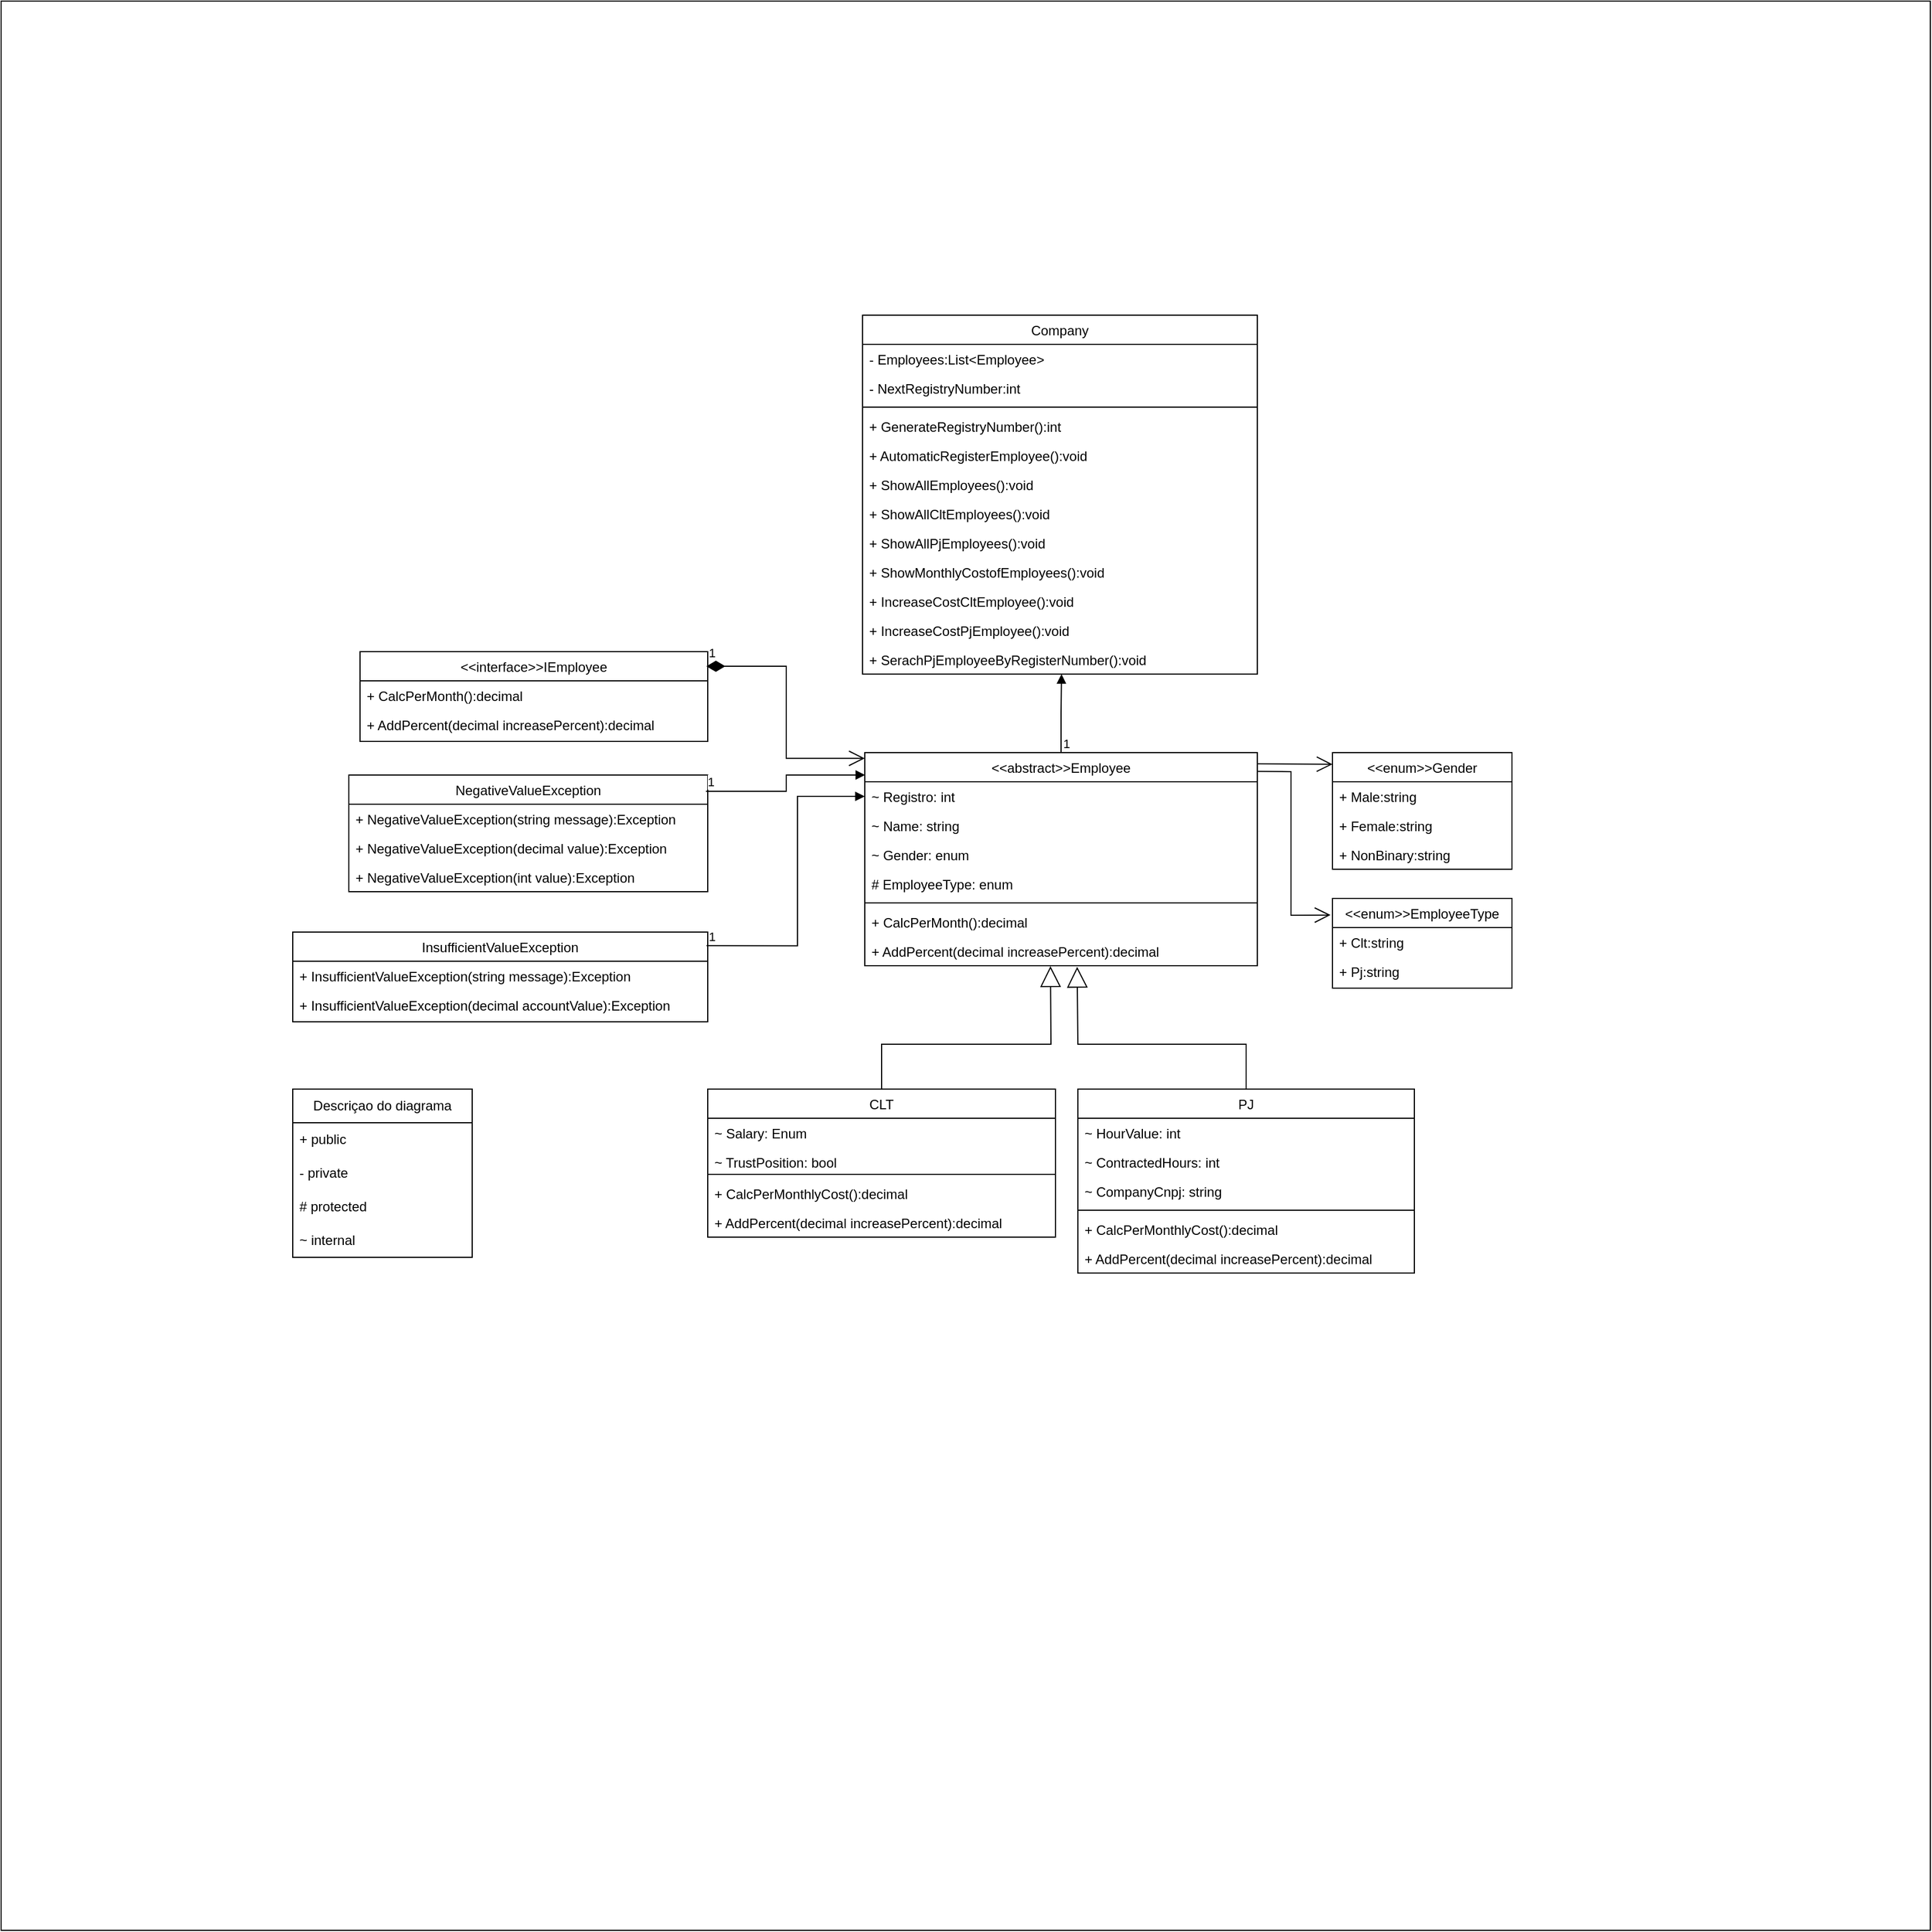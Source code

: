 <mxfile version="21.7.1" type="device">
  <diagram id="C5RBs43oDa-KdzZeNtuy" name="Page-1">
    <mxGraphModel dx="2863" dy="1965" grid="1" gridSize="10" guides="1" tooltips="1" connect="1" arrows="1" fold="1" page="1" pageScale="1" pageWidth="827" pageHeight="1169" math="0" shadow="0">
      <root>
        <mxCell id="WIyWlLk6GJQsqaUBKTNV-0" />
        <mxCell id="WIyWlLk6GJQsqaUBKTNV-1" parent="WIyWlLk6GJQsqaUBKTNV-0" />
        <mxCell id="K3KjiJS-RZX1q9UFe2Zl-24" value="" style="whiteSpace=wrap;html=1;aspect=fixed;" parent="WIyWlLk6GJQsqaUBKTNV-1" vertex="1">
          <mxGeometry x="-520" y="-230" width="1720" height="1720" as="geometry" />
        </mxCell>
        <mxCell id="K3KjiJS-RZX1q9UFe2Zl-26" value="CLT" style="swimlane;fontStyle=0;align=center;verticalAlign=top;childLayout=stackLayout;horizontal=1;startSize=26;horizontalStack=0;resizeParent=1;resizeLast=0;collapsible=1;marginBottom=0;rounded=0;shadow=0;strokeWidth=1;" parent="WIyWlLk6GJQsqaUBKTNV-1" vertex="1">
          <mxGeometry x="110" y="740" width="310" height="132" as="geometry">
            <mxRectangle x="110" y="740" width="160" height="26" as="alternateBounds" />
          </mxGeometry>
        </mxCell>
        <mxCell id="K3KjiJS-RZX1q9UFe2Zl-27" value="~ Salary: Enum" style="text;align=left;verticalAlign=top;spacingLeft=4;spacingRight=4;overflow=hidden;rotatable=0;points=[[0,0.5],[1,0.5]];portConstraint=eastwest;rounded=0;shadow=0;html=0;" parent="K3KjiJS-RZX1q9UFe2Zl-26" vertex="1">
          <mxGeometry y="26" width="310" height="26" as="geometry" />
        </mxCell>
        <mxCell id="K3KjiJS-RZX1q9UFe2Zl-28" value="~ TrustPosition: bool" style="text;align=left;verticalAlign=top;spacingLeft=4;spacingRight=4;overflow=hidden;rotatable=0;points=[[0,0.5],[1,0.5]];portConstraint=eastwest;rounded=0;shadow=0;html=0;" parent="K3KjiJS-RZX1q9UFe2Zl-26" vertex="1">
          <mxGeometry y="52" width="310" height="20" as="geometry" />
        </mxCell>
        <mxCell id="K3KjiJS-RZX1q9UFe2Zl-29" value="" style="line;html=1;strokeWidth=1;align=left;verticalAlign=middle;spacingTop=-1;spacingLeft=3;spacingRight=3;rotatable=0;labelPosition=right;points=[];portConstraint=eastwest;" parent="K3KjiJS-RZX1q9UFe2Zl-26" vertex="1">
          <mxGeometry y="72" width="310" height="8" as="geometry" />
        </mxCell>
        <mxCell id="K3KjiJS-RZX1q9UFe2Zl-30" value="+ CalcPerMonthlyCost():decimal" style="text;align=left;verticalAlign=top;spacingLeft=4;spacingRight=4;overflow=hidden;rotatable=0;points=[[0,0.5],[1,0.5]];portConstraint=eastwest;" parent="K3KjiJS-RZX1q9UFe2Zl-26" vertex="1">
          <mxGeometry y="80" width="310" height="26" as="geometry" />
        </mxCell>
        <mxCell id="K3KjiJS-RZX1q9UFe2Zl-31" value="+ AddPercent(decimal increasePercent):decimal" style="text;align=left;verticalAlign=top;spacingLeft=4;spacingRight=4;overflow=hidden;rotatable=0;points=[[0,0.5],[1,0.5]];portConstraint=eastwest;" parent="K3KjiJS-RZX1q9UFe2Zl-26" vertex="1">
          <mxGeometry y="106" width="310" height="26" as="geometry" />
        </mxCell>
        <mxCell id="K3KjiJS-RZX1q9UFe2Zl-33" value="PJ" style="swimlane;fontStyle=0;align=center;verticalAlign=top;childLayout=stackLayout;horizontal=1;startSize=26;horizontalStack=0;resizeParent=1;resizeLast=0;collapsible=1;marginBottom=0;rounded=0;shadow=0;strokeWidth=1;" parent="WIyWlLk6GJQsqaUBKTNV-1" vertex="1">
          <mxGeometry x="440" y="740" width="300" height="164" as="geometry">
            <mxRectangle x="530" y="740" width="160" height="26" as="alternateBounds" />
          </mxGeometry>
        </mxCell>
        <mxCell id="K3KjiJS-RZX1q9UFe2Zl-34" value="~ HourValue: int" style="text;align=left;verticalAlign=top;spacingLeft=4;spacingRight=4;overflow=hidden;rotatable=0;points=[[0,0.5],[1,0.5]];portConstraint=eastwest;rounded=0;shadow=0;html=0;" parent="K3KjiJS-RZX1q9UFe2Zl-33" vertex="1">
          <mxGeometry y="26" width="300" height="26" as="geometry" />
        </mxCell>
        <mxCell id="K3KjiJS-RZX1q9UFe2Zl-35" value="~ ContractedHours: int" style="text;align=left;verticalAlign=top;spacingLeft=4;spacingRight=4;overflow=hidden;rotatable=0;points=[[0,0.5],[1,0.5]];portConstraint=eastwest;rounded=0;shadow=0;html=0;" parent="K3KjiJS-RZX1q9UFe2Zl-33" vertex="1">
          <mxGeometry y="52" width="300" height="26" as="geometry" />
        </mxCell>
        <mxCell id="K3KjiJS-RZX1q9UFe2Zl-36" value="~ CompanyCnpj: string" style="text;align=left;verticalAlign=top;spacingLeft=4;spacingRight=4;overflow=hidden;rotatable=0;points=[[0,0.5],[1,0.5]];portConstraint=eastwest;rounded=0;shadow=0;html=0;" parent="K3KjiJS-RZX1q9UFe2Zl-33" vertex="1">
          <mxGeometry y="78" width="300" height="26" as="geometry" />
        </mxCell>
        <mxCell id="K3KjiJS-RZX1q9UFe2Zl-37" value="" style="line;html=1;strokeWidth=1;align=left;verticalAlign=middle;spacingTop=-1;spacingLeft=3;spacingRight=3;rotatable=0;labelPosition=right;points=[];portConstraint=eastwest;" parent="K3KjiJS-RZX1q9UFe2Zl-33" vertex="1">
          <mxGeometry y="104" width="300" height="8" as="geometry" />
        </mxCell>
        <mxCell id="K3KjiJS-RZX1q9UFe2Zl-38" value="+ CalcPerMonthlyCost():decimal" style="text;align=left;verticalAlign=top;spacingLeft=4;spacingRight=4;overflow=hidden;rotatable=0;points=[[0,0.5],[1,0.5]];portConstraint=eastwest;" parent="K3KjiJS-RZX1q9UFe2Zl-33" vertex="1">
          <mxGeometry y="112" width="300" height="26" as="geometry" />
        </mxCell>
        <mxCell id="K3KjiJS-RZX1q9UFe2Zl-39" value="+ AddPercent(decimal increasePercent):decimal" style="text;align=left;verticalAlign=top;spacingLeft=4;spacingRight=4;overflow=hidden;rotatable=0;points=[[0,0.5],[1,0.5]];portConstraint=eastwest;" parent="K3KjiJS-RZX1q9UFe2Zl-33" vertex="1">
          <mxGeometry y="138" width="300" height="26" as="geometry" />
        </mxCell>
        <mxCell id="K3KjiJS-RZX1q9UFe2Zl-40" value="&lt;&lt;abstract&gt;&gt;Employee" style="swimlane;fontStyle=0;align=center;verticalAlign=top;childLayout=stackLayout;horizontal=1;startSize=26;horizontalStack=0;resizeParent=1;resizeLast=0;collapsible=1;marginBottom=0;rounded=0;shadow=0;strokeWidth=1;" parent="WIyWlLk6GJQsqaUBKTNV-1" vertex="1">
          <mxGeometry x="250" y="440" width="350" height="190" as="geometry">
            <mxRectangle x="550" y="140" width="160" height="26" as="alternateBounds" />
          </mxGeometry>
        </mxCell>
        <mxCell id="K3KjiJS-RZX1q9UFe2Zl-41" value="~ Registro: int" style="text;align=left;verticalAlign=top;spacingLeft=4;spacingRight=4;overflow=hidden;rotatable=0;points=[[0,0.5],[1,0.5]];portConstraint=eastwest;" parent="K3KjiJS-RZX1q9UFe2Zl-40" vertex="1">
          <mxGeometry y="26" width="350" height="26" as="geometry" />
        </mxCell>
        <mxCell id="K3KjiJS-RZX1q9UFe2Zl-42" value="~ Name: string" style="text;align=left;verticalAlign=top;spacingLeft=4;spacingRight=4;overflow=hidden;rotatable=0;points=[[0,0.5],[1,0.5]];portConstraint=eastwest;rounded=0;shadow=0;html=0;" parent="K3KjiJS-RZX1q9UFe2Zl-40" vertex="1">
          <mxGeometry y="52" width="350" height="26" as="geometry" />
        </mxCell>
        <mxCell id="K3KjiJS-RZX1q9UFe2Zl-43" value="~ Gender: enum" style="text;align=left;verticalAlign=top;spacingLeft=4;spacingRight=4;overflow=hidden;rotatable=0;points=[[0,0.5],[1,0.5]];portConstraint=eastwest;rounded=0;shadow=0;html=0;" parent="K3KjiJS-RZX1q9UFe2Zl-40" vertex="1">
          <mxGeometry y="78" width="350" height="26" as="geometry" />
        </mxCell>
        <mxCell id="K3KjiJS-RZX1q9UFe2Zl-44" value="# EmployeeType: enum" style="text;align=left;verticalAlign=top;spacingLeft=4;spacingRight=4;overflow=hidden;rotatable=0;points=[[0,0.5],[1,0.5]];portConstraint=eastwest;rounded=0;shadow=0;html=0;" parent="K3KjiJS-RZX1q9UFe2Zl-40" vertex="1">
          <mxGeometry y="104" width="350" height="26" as="geometry" />
        </mxCell>
        <mxCell id="K3KjiJS-RZX1q9UFe2Zl-45" value="" style="line;html=1;strokeWidth=1;align=left;verticalAlign=middle;spacingTop=-1;spacingLeft=3;spacingRight=3;rotatable=0;labelPosition=right;points=[];portConstraint=eastwest;" parent="K3KjiJS-RZX1q9UFe2Zl-40" vertex="1">
          <mxGeometry y="130" width="350" height="8" as="geometry" />
        </mxCell>
        <mxCell id="K3KjiJS-RZX1q9UFe2Zl-46" value="+ CalcPerMonth():decimal" style="text;align=left;verticalAlign=top;spacingLeft=4;spacingRight=4;overflow=hidden;rotatable=0;points=[[0,0.5],[1,0.5]];portConstraint=eastwest;" parent="K3KjiJS-RZX1q9UFe2Zl-40" vertex="1">
          <mxGeometry y="138" width="350" height="26" as="geometry" />
        </mxCell>
        <mxCell id="K3KjiJS-RZX1q9UFe2Zl-47" value="+ AddPercent(decimal increasePercent):decimal " style="text;align=left;verticalAlign=top;spacingLeft=4;spacingRight=4;overflow=hidden;rotatable=0;points=[[0,0.5],[1,0.5]];portConstraint=eastwest;" parent="K3KjiJS-RZX1q9UFe2Zl-40" vertex="1">
          <mxGeometry y="164" width="350" height="26" as="geometry" />
        </mxCell>
        <mxCell id="K3KjiJS-RZX1q9UFe2Zl-48" value="&lt;&lt;enum&gt;&gt;EmployeeType" style="swimlane;fontStyle=0;align=center;verticalAlign=top;childLayout=stackLayout;horizontal=1;startSize=26;horizontalStack=0;resizeParent=1;resizeLast=0;collapsible=1;marginBottom=0;rounded=0;shadow=0;strokeWidth=1;" parent="WIyWlLk6GJQsqaUBKTNV-1" vertex="1">
          <mxGeometry x="667" y="570" width="160" height="80" as="geometry">
            <mxRectangle x="550" y="140" width="160" height="26" as="alternateBounds" />
          </mxGeometry>
        </mxCell>
        <mxCell id="K3KjiJS-RZX1q9UFe2Zl-49" value="+ Clt:string" style="text;align=left;verticalAlign=top;spacingLeft=4;spacingRight=4;overflow=hidden;rotatable=0;points=[[0,0.5],[1,0.5]];portConstraint=eastwest;rounded=0;shadow=0;html=0;" parent="K3KjiJS-RZX1q9UFe2Zl-48" vertex="1">
          <mxGeometry y="26" width="160" height="26" as="geometry" />
        </mxCell>
        <mxCell id="K3KjiJS-RZX1q9UFe2Zl-50" value="+ Pj:string" style="text;align=left;verticalAlign=top;spacingLeft=4;spacingRight=4;overflow=hidden;rotatable=0;points=[[0,0.5],[1,0.5]];portConstraint=eastwest;rounded=0;shadow=0;html=0;" parent="K3KjiJS-RZX1q9UFe2Zl-48" vertex="1">
          <mxGeometry y="52" width="160" height="26" as="geometry" />
        </mxCell>
        <mxCell id="K3KjiJS-RZX1q9UFe2Zl-51" value="&lt;&lt;enum&gt;&gt;Gender" style="swimlane;fontStyle=0;align=center;verticalAlign=top;childLayout=stackLayout;horizontal=1;startSize=26;horizontalStack=0;resizeParent=1;resizeLast=0;collapsible=1;marginBottom=0;rounded=0;shadow=0;strokeWidth=1;" parent="WIyWlLk6GJQsqaUBKTNV-1" vertex="1">
          <mxGeometry x="667" y="440" width="160" height="104" as="geometry">
            <mxRectangle x="667" y="580" width="160" height="26" as="alternateBounds" />
          </mxGeometry>
        </mxCell>
        <mxCell id="K3KjiJS-RZX1q9UFe2Zl-52" value="+ Male:string" style="text;align=left;verticalAlign=top;spacingLeft=4;spacingRight=4;overflow=hidden;rotatable=0;points=[[0,0.5],[1,0.5]];portConstraint=eastwest;rounded=0;shadow=0;html=0;" parent="K3KjiJS-RZX1q9UFe2Zl-51" vertex="1">
          <mxGeometry y="26" width="160" height="26" as="geometry" />
        </mxCell>
        <mxCell id="K3KjiJS-RZX1q9UFe2Zl-53" value="+ Female:string" style="text;align=left;verticalAlign=top;spacingLeft=4;spacingRight=4;overflow=hidden;rotatable=0;points=[[0,0.5],[1,0.5]];portConstraint=eastwest;rounded=0;shadow=0;html=0;" parent="K3KjiJS-RZX1q9UFe2Zl-51" vertex="1">
          <mxGeometry y="52" width="160" height="26" as="geometry" />
        </mxCell>
        <mxCell id="K3KjiJS-RZX1q9UFe2Zl-54" value="+ NonBinary:string" style="text;align=left;verticalAlign=top;spacingLeft=4;spacingRight=4;overflow=hidden;rotatable=0;points=[[0,0.5],[1,0.5]];portConstraint=eastwest;rounded=0;shadow=0;html=0;" parent="K3KjiJS-RZX1q9UFe2Zl-51" vertex="1">
          <mxGeometry y="78" width="160" height="26" as="geometry" />
        </mxCell>
        <mxCell id="K3KjiJS-RZX1q9UFe2Zl-61" value="" style="endArrow=block;endSize=16;endFill=0;html=1;rounded=0;entryX=0.473;entryY=1.016;entryDx=0;entryDy=0;entryPerimeter=0;exitX=0.5;exitY=0;exitDx=0;exitDy=0;" parent="WIyWlLk6GJQsqaUBKTNV-1" source="K3KjiJS-RZX1q9UFe2Zl-26" target="K3KjiJS-RZX1q9UFe2Zl-47" edge="1">
          <mxGeometry width="160" relative="1" as="geometry">
            <mxPoint x="110" y="660" as="sourcePoint" />
            <mxPoint x="270" y="660" as="targetPoint" />
            <Array as="points">
              <mxPoint x="265" y="700" />
              <mxPoint x="416" y="700" />
            </Array>
          </mxGeometry>
        </mxCell>
        <mxCell id="K3KjiJS-RZX1q9UFe2Zl-64" value="" style="endArrow=block;endSize=16;endFill=0;html=1;rounded=0;entryX=0.541;entryY=1.038;entryDx=0;entryDy=0;entryPerimeter=0;exitX=0.5;exitY=0;exitDx=0;exitDy=0;" parent="WIyWlLk6GJQsqaUBKTNV-1" source="K3KjiJS-RZX1q9UFe2Zl-33" target="K3KjiJS-RZX1q9UFe2Zl-47" edge="1">
          <mxGeometry width="160" relative="1" as="geometry">
            <mxPoint x="275" y="750" as="sourcePoint" />
            <mxPoint x="426" y="640" as="targetPoint" />
            <Array as="points">
              <mxPoint x="590" y="700" />
              <mxPoint x="440" y="700" />
            </Array>
          </mxGeometry>
        </mxCell>
        <mxCell id="K3KjiJS-RZX1q9UFe2Zl-66" value="" style="endArrow=open;endFill=1;endSize=12;html=1;rounded=0;exitX=1.001;exitY=0.088;exitDx=0;exitDy=0;exitPerimeter=0;entryX=-0.011;entryY=0.185;entryDx=0;entryDy=0;entryPerimeter=0;" parent="WIyWlLk6GJQsqaUBKTNV-1" source="K3KjiJS-RZX1q9UFe2Zl-40" target="K3KjiJS-RZX1q9UFe2Zl-48" edge="1">
          <mxGeometry width="160" relative="1" as="geometry">
            <mxPoint x="610" y="460" as="sourcePoint" />
            <mxPoint x="650" y="600" as="targetPoint" />
            <Array as="points">
              <mxPoint x="630" y="457" />
              <mxPoint x="630" y="585" />
            </Array>
          </mxGeometry>
        </mxCell>
        <mxCell id="K3KjiJS-RZX1q9UFe2Zl-68" value="" style="endArrow=open;endFill=1;endSize=12;html=1;rounded=0;entryX=0;entryY=0.1;entryDx=0;entryDy=0;entryPerimeter=0;" parent="WIyWlLk6GJQsqaUBKTNV-1" target="K3KjiJS-RZX1q9UFe2Zl-51" edge="1">
          <mxGeometry width="160" relative="1" as="geometry">
            <mxPoint x="600" y="450" as="sourcePoint" />
            <mxPoint x="640" y="450" as="targetPoint" />
          </mxGeometry>
        </mxCell>
        <mxCell id="kZUQOvkSnxVS9KEgyaMD-0" value="&lt;&lt;interface&gt;&gt;IEmployee" style="swimlane;fontStyle=0;align=center;verticalAlign=top;childLayout=stackLayout;horizontal=1;startSize=26;horizontalStack=0;resizeParent=1;resizeLast=0;collapsible=1;marginBottom=0;rounded=0;shadow=0;strokeWidth=1;" parent="WIyWlLk6GJQsqaUBKTNV-1" vertex="1">
          <mxGeometry x="-200" y="350" width="310" height="80" as="geometry">
            <mxRectangle x="667" y="580" width="160" height="26" as="alternateBounds" />
          </mxGeometry>
        </mxCell>
        <mxCell id="kZUQOvkSnxVS9KEgyaMD-1" value="+ CalcPerMonth():decimal" style="text;align=left;verticalAlign=top;spacingLeft=4;spacingRight=4;overflow=hidden;rotatable=0;points=[[0,0.5],[1,0.5]];portConstraint=eastwest;rounded=0;shadow=0;html=0;" parent="kZUQOvkSnxVS9KEgyaMD-0" vertex="1">
          <mxGeometry y="26" width="310" height="26" as="geometry" />
        </mxCell>
        <mxCell id="kZUQOvkSnxVS9KEgyaMD-3" value="+ AddPercent(decimal increasePercent):decimal" style="text;align=left;verticalAlign=top;spacingLeft=4;spacingRight=4;overflow=hidden;rotatable=0;points=[[0,0.5],[1,0.5]];portConstraint=eastwest;rounded=0;shadow=0;html=0;" parent="kZUQOvkSnxVS9KEgyaMD-0" vertex="1">
          <mxGeometry y="52" width="310" height="26" as="geometry" />
        </mxCell>
        <mxCell id="kZUQOvkSnxVS9KEgyaMD-4" value="InsufficientValueException" style="swimlane;fontStyle=0;align=center;verticalAlign=top;childLayout=stackLayout;horizontal=1;startSize=26;horizontalStack=0;resizeParent=1;resizeLast=0;collapsible=1;marginBottom=0;rounded=0;shadow=0;strokeWidth=1;" parent="WIyWlLk6GJQsqaUBKTNV-1" vertex="1">
          <mxGeometry x="-260" y="600" width="370" height="80" as="geometry">
            <mxRectangle x="667" y="580" width="160" height="26" as="alternateBounds" />
          </mxGeometry>
        </mxCell>
        <mxCell id="kZUQOvkSnxVS9KEgyaMD-5" value="+ InsufficientValueException(string message):Exception" style="text;align=left;verticalAlign=top;spacingLeft=4;spacingRight=4;overflow=hidden;rotatable=0;points=[[0,0.5],[1,0.5]];portConstraint=eastwest;rounded=0;shadow=0;html=0;" parent="kZUQOvkSnxVS9KEgyaMD-4" vertex="1">
          <mxGeometry y="26" width="370" height="26" as="geometry" />
        </mxCell>
        <mxCell id="kZUQOvkSnxVS9KEgyaMD-6" value="+ InsufficientValueException(decimal accountValue):Exception" style="text;align=left;verticalAlign=top;spacingLeft=4;spacingRight=4;overflow=hidden;rotatable=0;points=[[0,0.5],[1,0.5]];portConstraint=eastwest;rounded=0;shadow=0;html=0;" parent="kZUQOvkSnxVS9KEgyaMD-4" vertex="1">
          <mxGeometry y="52" width="370" height="26" as="geometry" />
        </mxCell>
        <mxCell id="kZUQOvkSnxVS9KEgyaMD-8" value="NegativeValueException" style="swimlane;fontStyle=0;align=center;verticalAlign=top;childLayout=stackLayout;horizontal=1;startSize=26;horizontalStack=0;resizeParent=1;resizeLast=0;collapsible=1;marginBottom=0;rounded=0;shadow=0;strokeWidth=1;" parent="WIyWlLk6GJQsqaUBKTNV-1" vertex="1">
          <mxGeometry x="-210" y="460" width="320" height="104" as="geometry">
            <mxRectangle x="667" y="580" width="160" height="26" as="alternateBounds" />
          </mxGeometry>
        </mxCell>
        <mxCell id="kZUQOvkSnxVS9KEgyaMD-9" value="+ NegativeValueException(string message):Exception" style="text;align=left;verticalAlign=top;spacingLeft=4;spacingRight=4;overflow=hidden;rotatable=0;points=[[0,0.5],[1,0.5]];portConstraint=eastwest;rounded=0;shadow=0;html=0;" parent="kZUQOvkSnxVS9KEgyaMD-8" vertex="1">
          <mxGeometry y="26" width="320" height="26" as="geometry" />
        </mxCell>
        <mxCell id="kZUQOvkSnxVS9KEgyaMD-10" value="+ NegativeValueException(decimal value):Exception" style="text;align=left;verticalAlign=top;spacingLeft=4;spacingRight=4;overflow=hidden;rotatable=0;points=[[0,0.5],[1,0.5]];portConstraint=eastwest;rounded=0;shadow=0;html=0;" parent="kZUQOvkSnxVS9KEgyaMD-8" vertex="1">
          <mxGeometry y="52" width="320" height="26" as="geometry" />
        </mxCell>
        <mxCell id="kZUQOvkSnxVS9KEgyaMD-11" value="+ NegativeValueException(int value):Exception" style="text;align=left;verticalAlign=top;spacingLeft=4;spacingRight=4;overflow=hidden;rotatable=0;points=[[0,0.5],[1,0.5]];portConstraint=eastwest;rounded=0;shadow=0;html=0;" parent="kZUQOvkSnxVS9KEgyaMD-8" vertex="1">
          <mxGeometry y="78" width="320" height="26" as="geometry" />
        </mxCell>
        <mxCell id="kZUQOvkSnxVS9KEgyaMD-18" value="1" style="endArrow=open;html=1;endSize=12;startArrow=diamondThin;startSize=14;startFill=1;edgeStyle=orthogonalEdgeStyle;align=left;verticalAlign=bottom;rounded=0;exitX=0.996;exitY=0.163;exitDx=0;exitDy=0;exitPerimeter=0;entryX=0;entryY=0.027;entryDx=0;entryDy=0;entryPerimeter=0;" parent="WIyWlLk6GJQsqaUBKTNV-1" source="kZUQOvkSnxVS9KEgyaMD-0" target="K3KjiJS-RZX1q9UFe2Zl-40" edge="1">
          <mxGeometry x="-1" y="3" relative="1" as="geometry">
            <mxPoint x="30" y="460" as="sourcePoint" />
            <mxPoint x="190" y="460" as="targetPoint" />
          </mxGeometry>
        </mxCell>
        <mxCell id="kZUQOvkSnxVS9KEgyaMD-26" value="Company" style="swimlane;fontStyle=0;align=center;verticalAlign=top;childLayout=stackLayout;horizontal=1;startSize=26;horizontalStack=0;resizeParent=1;resizeLast=0;collapsible=1;marginBottom=0;rounded=0;shadow=0;strokeWidth=1;" parent="WIyWlLk6GJQsqaUBKTNV-1" vertex="1">
          <mxGeometry x="248" y="50" width="352" height="320" as="geometry">
            <mxRectangle x="550" y="140" width="160" height="26" as="alternateBounds" />
          </mxGeometry>
        </mxCell>
        <mxCell id="kZUQOvkSnxVS9KEgyaMD-30" value="- Employees:List&lt;Employee&gt;" style="text;align=left;verticalAlign=top;spacingLeft=4;spacingRight=4;overflow=hidden;rotatable=0;points=[[0,0.5],[1,0.5]];portConstraint=eastwest;rounded=0;shadow=0;html=0;" parent="kZUQOvkSnxVS9KEgyaMD-26" vertex="1">
          <mxGeometry y="26" width="352" height="26" as="geometry" />
        </mxCell>
        <mxCell id="kZUQOvkSnxVS9KEgyaMD-35" value="- NextRegistryNumber:int" style="text;align=left;verticalAlign=top;spacingLeft=4;spacingRight=4;overflow=hidden;rotatable=0;points=[[0,0.5],[1,0.5]];portConstraint=eastwest;rounded=0;shadow=0;html=0;" parent="kZUQOvkSnxVS9KEgyaMD-26" vertex="1">
          <mxGeometry y="52" width="352" height="26" as="geometry" />
        </mxCell>
        <mxCell id="kZUQOvkSnxVS9KEgyaMD-31" value="" style="line;html=1;strokeWidth=1;align=left;verticalAlign=middle;spacingTop=-1;spacingLeft=3;spacingRight=3;rotatable=0;labelPosition=right;points=[];portConstraint=eastwest;" parent="kZUQOvkSnxVS9KEgyaMD-26" vertex="1">
          <mxGeometry y="78" width="352" height="8" as="geometry" />
        </mxCell>
        <mxCell id="kZUQOvkSnxVS9KEgyaMD-32" value="+ GenerateRegistryNumber():int" style="text;align=left;verticalAlign=top;spacingLeft=4;spacingRight=4;overflow=hidden;rotatable=0;points=[[0,0.5],[1,0.5]];portConstraint=eastwest;" parent="kZUQOvkSnxVS9KEgyaMD-26" vertex="1">
          <mxGeometry y="86" width="352" height="26" as="geometry" />
        </mxCell>
        <mxCell id="kZUQOvkSnxVS9KEgyaMD-33" value="+ AutomaticRegisterEmployee():void" style="text;align=left;verticalAlign=top;spacingLeft=4;spacingRight=4;overflow=hidden;rotatable=0;points=[[0,0.5],[1,0.5]];portConstraint=eastwest;" parent="kZUQOvkSnxVS9KEgyaMD-26" vertex="1">
          <mxGeometry y="112" width="352" height="26" as="geometry" />
        </mxCell>
        <mxCell id="kZUQOvkSnxVS9KEgyaMD-39" value="+ ShowAllEmployees():void" style="text;align=left;verticalAlign=top;spacingLeft=4;spacingRight=4;overflow=hidden;rotatable=0;points=[[0,0.5],[1,0.5]];portConstraint=eastwest;" parent="kZUQOvkSnxVS9KEgyaMD-26" vertex="1">
          <mxGeometry y="138" width="352" height="26" as="geometry" />
        </mxCell>
        <mxCell id="kZUQOvkSnxVS9KEgyaMD-43" value="+ ShowAllCltEmployees():void" style="text;align=left;verticalAlign=top;spacingLeft=4;spacingRight=4;overflow=hidden;rotatable=0;points=[[0,0.5],[1,0.5]];portConstraint=eastwest;" parent="kZUQOvkSnxVS9KEgyaMD-26" vertex="1">
          <mxGeometry y="164" width="352" height="26" as="geometry" />
        </mxCell>
        <mxCell id="kZUQOvkSnxVS9KEgyaMD-42" value="+ ShowAllPjEmployees():void" style="text;align=left;verticalAlign=top;spacingLeft=4;spacingRight=4;overflow=hidden;rotatable=0;points=[[0,0.5],[1,0.5]];portConstraint=eastwest;" parent="kZUQOvkSnxVS9KEgyaMD-26" vertex="1">
          <mxGeometry y="190" width="352" height="26" as="geometry" />
        </mxCell>
        <mxCell id="kZUQOvkSnxVS9KEgyaMD-44" value="+ ShowMonthlyCostofEmployees():void" style="text;align=left;verticalAlign=top;spacingLeft=4;spacingRight=4;overflow=hidden;rotatable=0;points=[[0,0.5],[1,0.5]];portConstraint=eastwest;" parent="kZUQOvkSnxVS9KEgyaMD-26" vertex="1">
          <mxGeometry y="216" width="352" height="26" as="geometry" />
        </mxCell>
        <mxCell id="kZUQOvkSnxVS9KEgyaMD-45" value="+ IncreaseCostCltEmployee():void" style="text;align=left;verticalAlign=top;spacingLeft=4;spacingRight=4;overflow=hidden;rotatable=0;points=[[0,0.5],[1,0.5]];portConstraint=eastwest;" parent="kZUQOvkSnxVS9KEgyaMD-26" vertex="1">
          <mxGeometry y="242" width="352" height="26" as="geometry" />
        </mxCell>
        <mxCell id="kZUQOvkSnxVS9KEgyaMD-46" value="+ IncreaseCostPjEmployee():void" style="text;align=left;verticalAlign=top;spacingLeft=4;spacingRight=4;overflow=hidden;rotatable=0;points=[[0,0.5],[1,0.5]];portConstraint=eastwest;" parent="kZUQOvkSnxVS9KEgyaMD-26" vertex="1">
          <mxGeometry y="268" width="352" height="26" as="geometry" />
        </mxCell>
        <mxCell id="kZUQOvkSnxVS9KEgyaMD-47" value="+ SerachPjEmployeeByRegisterNumber():void" style="text;align=left;verticalAlign=top;spacingLeft=4;spacingRight=4;overflow=hidden;rotatable=0;points=[[0,0.5],[1,0.5]];portConstraint=eastwest;" parent="kZUQOvkSnxVS9KEgyaMD-26" vertex="1">
          <mxGeometry y="294" width="352" height="26" as="geometry" />
        </mxCell>
        <mxCell id="kZUQOvkSnxVS9KEgyaMD-49" value="" style="endArrow=block;endFill=1;html=1;edgeStyle=orthogonalEdgeStyle;align=left;verticalAlign=top;rounded=0;entryX=0.001;entryY=0.105;entryDx=0;entryDy=0;entryPerimeter=0;exitX=0.995;exitY=0.139;exitDx=0;exitDy=0;exitPerimeter=0;" parent="WIyWlLk6GJQsqaUBKTNV-1" source="kZUQOvkSnxVS9KEgyaMD-8" target="K3KjiJS-RZX1q9UFe2Zl-40" edge="1">
          <mxGeometry x="-1" relative="1" as="geometry">
            <mxPoint x="120" y="480" as="sourcePoint" />
            <mxPoint x="280" y="480" as="targetPoint" />
          </mxGeometry>
        </mxCell>
        <mxCell id="kZUQOvkSnxVS9KEgyaMD-50" value="1" style="edgeLabel;resizable=0;html=1;align=left;verticalAlign=bottom;" parent="kZUQOvkSnxVS9KEgyaMD-49" connectable="0" vertex="1">
          <mxGeometry x="-1" relative="1" as="geometry" />
        </mxCell>
        <mxCell id="kZUQOvkSnxVS9KEgyaMD-53" value="" style="endArrow=block;endFill=1;html=1;edgeStyle=orthogonalEdgeStyle;align=left;verticalAlign=top;rounded=0;exitX=0.997;exitY=0.152;exitDx=0;exitDy=0;exitPerimeter=0;entryX=0;entryY=0.5;entryDx=0;entryDy=0;" parent="WIyWlLk6GJQsqaUBKTNV-1" source="kZUQOvkSnxVS9KEgyaMD-4" target="K3KjiJS-RZX1q9UFe2Zl-41" edge="1">
          <mxGeometry x="-1" relative="1" as="geometry">
            <mxPoint x="180" y="530" as="sourcePoint" />
            <mxPoint x="340" y="530" as="targetPoint" />
            <Array as="points">
              <mxPoint x="190" y="612" />
              <mxPoint x="190" y="479" />
            </Array>
          </mxGeometry>
        </mxCell>
        <mxCell id="kZUQOvkSnxVS9KEgyaMD-54" value="1" style="edgeLabel;resizable=0;html=1;align=left;verticalAlign=bottom;" parent="kZUQOvkSnxVS9KEgyaMD-53" connectable="0" vertex="1">
          <mxGeometry x="-1" relative="1" as="geometry" />
        </mxCell>
        <mxCell id="kZUQOvkSnxVS9KEgyaMD-59" value="" style="endArrow=block;endFill=1;html=1;edgeStyle=orthogonalEdgeStyle;align=left;verticalAlign=top;rounded=0;entryX=0.504;entryY=1;entryDx=0;entryDy=0;entryPerimeter=0;" parent="WIyWlLk6GJQsqaUBKTNV-1" source="K3KjiJS-RZX1q9UFe2Zl-40" target="kZUQOvkSnxVS9KEgyaMD-47" edge="1">
          <mxGeometry x="-1" relative="1" as="geometry">
            <mxPoint x="280" y="320" as="sourcePoint" />
            <mxPoint x="440" y="320" as="targetPoint" />
          </mxGeometry>
        </mxCell>
        <mxCell id="kZUQOvkSnxVS9KEgyaMD-60" value="1" style="edgeLabel;resizable=0;html=1;align=left;verticalAlign=bottom;" parent="kZUQOvkSnxVS9KEgyaMD-59" connectable="0" vertex="1">
          <mxGeometry x="-1" relative="1" as="geometry" />
        </mxCell>
        <mxCell id="kZUQOvkSnxVS9KEgyaMD-62" value="Descriçao do diagrama" style="swimlane;fontStyle=0;childLayout=stackLayout;horizontal=1;startSize=30;horizontalStack=0;resizeParent=1;resizeParentMax=0;resizeLast=0;collapsible=1;marginBottom=0;whiteSpace=wrap;html=1;" parent="WIyWlLk6GJQsqaUBKTNV-1" vertex="1">
          <mxGeometry x="-260" y="740" width="160" height="150" as="geometry" />
        </mxCell>
        <mxCell id="kZUQOvkSnxVS9KEgyaMD-63" value="+ public" style="text;strokeColor=none;fillColor=none;align=left;verticalAlign=middle;spacingLeft=4;spacingRight=4;overflow=hidden;points=[[0,0.5],[1,0.5]];portConstraint=eastwest;rotatable=0;whiteSpace=wrap;html=1;" parent="kZUQOvkSnxVS9KEgyaMD-62" vertex="1">
          <mxGeometry y="30" width="160" height="30" as="geometry" />
        </mxCell>
        <mxCell id="kZUQOvkSnxVS9KEgyaMD-64" value="- private" style="text;strokeColor=none;fillColor=none;align=left;verticalAlign=middle;spacingLeft=4;spacingRight=4;overflow=hidden;points=[[0,0.5],[1,0.5]];portConstraint=eastwest;rotatable=0;whiteSpace=wrap;html=1;" parent="kZUQOvkSnxVS9KEgyaMD-62" vertex="1">
          <mxGeometry y="60" width="160" height="30" as="geometry" />
        </mxCell>
        <mxCell id="kZUQOvkSnxVS9KEgyaMD-65" value="# protected" style="text;strokeColor=none;fillColor=none;align=left;verticalAlign=middle;spacingLeft=4;spacingRight=4;overflow=hidden;points=[[0,0.5],[1,0.5]];portConstraint=eastwest;rotatable=0;whiteSpace=wrap;html=1;" parent="kZUQOvkSnxVS9KEgyaMD-62" vertex="1">
          <mxGeometry y="90" width="160" height="30" as="geometry" />
        </mxCell>
        <mxCell id="kZUQOvkSnxVS9KEgyaMD-66" value="~ internal" style="text;strokeColor=none;fillColor=none;align=left;verticalAlign=middle;spacingLeft=4;spacingRight=4;overflow=hidden;points=[[0,0.5],[1,0.5]];portConstraint=eastwest;rotatable=0;whiteSpace=wrap;html=1;" parent="kZUQOvkSnxVS9KEgyaMD-62" vertex="1">
          <mxGeometry y="120" width="160" height="30" as="geometry" />
        </mxCell>
      </root>
    </mxGraphModel>
  </diagram>
</mxfile>
